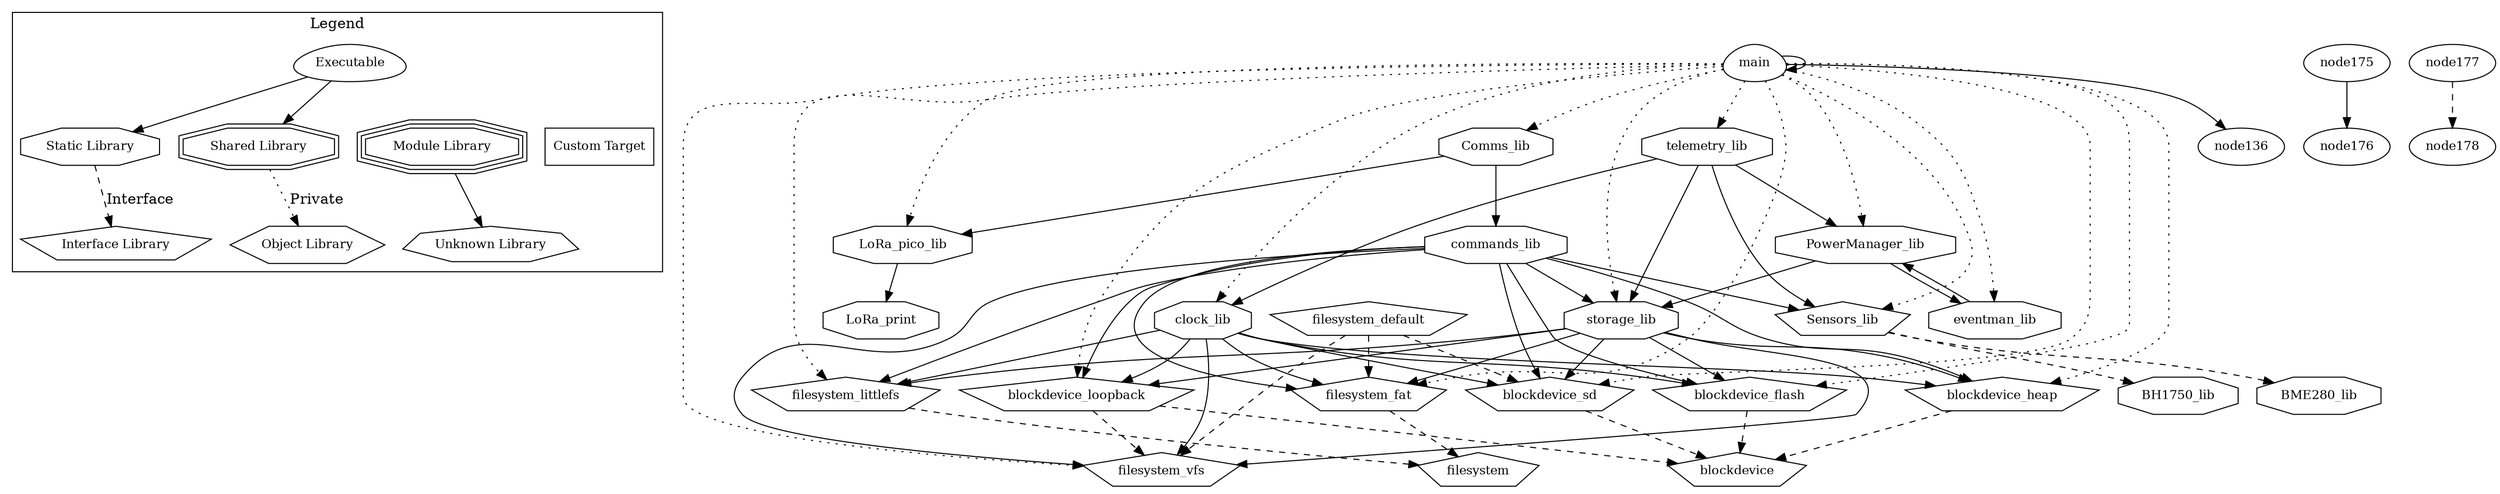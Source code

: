 digraph "main" {
node [
  fontsize = "12"
];
subgraph clusterLegend {
  label = "Legend";
  color = black;
  edge [ style = invis ];
  legendNode0 [ label = "Executable", shape = egg ];
  legendNode1 [ label = "Static Library", shape = octagon ];
  legendNode2 [ label = "Shared Library", shape = doubleoctagon ];
  legendNode3 [ label = "Module Library", shape = tripleoctagon ];
  legendNode4 [ label = "Interface Library", shape = pentagon ];
  legendNode5 [ label = "Object Library", shape = hexagon ];
  legendNode6 [ label = "Unknown Library", shape = septagon ];
  legendNode7 [ label = "Custom Target", shape = box ];
  legendNode0 -> legendNode1 [ style = solid ];
  legendNode0 -> legendNode2 [ style = solid ];
  legendNode0 -> legendNode3;
  legendNode1 -> legendNode4 [ label = "Interface", style = dashed ];
  legendNode2 -> legendNode5 [ label = "Private", style = dotted ];
  legendNode3 -> legendNode6 [ style = solid ];
  legendNode0 -> legendNode7;
}
    "node0" [ label = "BH1750_lib", shape = octagon ];
    "node142" [ label = "BME280_lib", shape = octagon ];
    "node143" [ label = "Comms_lib", shape = octagon ];
    "node144" [ label = "LoRa_pico_lib", shape = octagon ];
    "node145" [ label = "LoRa_print", shape = octagon ];
    "node150" [ label = "commands_lib", shape = octagon ];
    "node151" [ label = "Sensors_lib", shape = pentagon ];
    "node152" [ label = "blockdevice_flash", shape = pentagon ];
    "node153" [ label = "blockdevice", shape = pentagon ];
    "node161" [ label = "blockdevice_heap", shape = pentagon ];
    "node162" [ label = "blockdevice_loopback", shape = pentagon ];
    "node163" [ label = "filesystem_vfs", shape = pentagon ];
    "node164" [ label = "blockdevice_sd", shape = pentagon ];
    "node165" [ label = "filesystem_fat", shape = pentagon ];
    "node166" [ label = "filesystem", shape = pentagon ];
    "node167" [ label = "filesystem_littlefs", shape = pentagon ];
    "node168" [ label = "storage_lib", shape = octagon ];
    "node169" [ label = "PowerManager_lib", shape = octagon ];
    "node170" [ label = "eventman_lib", shape = octagon ];
    "node174" [ label = "clock_lib", shape = octagon ];
    "node188" [ label = "filesystem_default", shape = pentagon ];
    "node195" [ label = "main", shape = egg ];
    "node197" [ label = "telemetry_lib", shape = octagon ];
    "node144" -> "node145"  // LoRa_pico_lib -> LoRa_print
    "node143" -> "node144"  // Comms_lib -> LoRa_pico_lib
    "node151" -> "node0" [ style = dashed ] // Sensors_lib -> BH1750_lib
    "node151" -> "node142" [ style = dashed ] // Sensors_lib -> BME280_lib
    "node150" -> "node151"  // commands_lib -> Sensors_lib
    "node152" -> "node153" [ style = dashed ] // blockdevice_flash -> blockdevice
    "node150" -> "node152"  // commands_lib -> blockdevice_flash
    "node161" -> "node153" [ style = dashed ] // blockdevice_heap -> blockdevice
    "node150" -> "node161"  // commands_lib -> blockdevice_heap
    "node162" -> "node153" [ style = dashed ] // blockdevice_loopback -> blockdevice
    "node162" -> "node163" [ style = dashed ] // blockdevice_loopback -> filesystem_vfs
    "node150" -> "node162"  // commands_lib -> blockdevice_loopback
    "node164" -> "node153" [ style = dashed ] // blockdevice_sd -> blockdevice
    "node150" -> "node164"  // commands_lib -> blockdevice_sd
    "node165" -> "node166" [ style = dashed ] // filesystem_fat -> filesystem
    "node150" -> "node165"  // commands_lib -> filesystem_fat
    "node167" -> "node166" [ style = dashed ] // filesystem_littlefs -> filesystem
    "node150" -> "node167"  // commands_lib -> filesystem_littlefs
    "node150" -> "node163"  // commands_lib -> filesystem_vfs
    "node168" -> "node152"  // storage_lib -> blockdevice_flash
    "node168" -> "node161"  // storage_lib -> blockdevice_heap
    "node168" -> "node162"  // storage_lib -> blockdevice_loopback
    "node168" -> "node164"  // storage_lib -> blockdevice_sd
    "node168" -> "node165"  // storage_lib -> filesystem_fat
    "node168" -> "node167"  // storage_lib -> filesystem_littlefs
    "node168" -> "node163"  // storage_lib -> filesystem_vfs
    "node150" -> "node168"  // commands_lib -> storage_lib
    "node143" -> "node150"  // Comms_lib -> commands_lib
    "node170" -> "node169"  // eventman_lib -> PowerManager_lib
    "node169" -> "node170"  // PowerManager_lib -> eventman_lib
    "node169" -> "node168"  // PowerManager_lib -> storage_lib
    "node174" -> "node152"  // clock_lib -> blockdevice_flash
    "node174" -> "node161"  // clock_lib -> blockdevice_heap
    "node174" -> "node162"  // clock_lib -> blockdevice_loopback
    "node174" -> "node164"  // clock_lib -> blockdevice_sd
    "node174" -> "node165"  // clock_lib -> filesystem_fat
    "node174" -> "node167"  // clock_lib -> filesystem_littlefs
    "node174" -> "node163"  // clock_lib -> filesystem_vfs
    "node175" -> "node176"  // cmsis_core -> cmsis_core_headers
    "node177" -> "node178" [ style = dashed ] // cybt_shared_bus -> cybt_shared_bus_headers
    "node188" -> "node164" [ style = dashed ] // filesystem_default -> blockdevice_sd
    "node188" -> "node165" [ style = dashed ] // filesystem_default -> filesystem_fat
    "node188" -> "node163" [ style = dashed ] // filesystem_default -> filesystem_vfs
    "node195" -> "node143" [ style = dotted ] // main -> Comms_lib
    "node195" -> "node144" [ style = dotted ] // main -> LoRa_pico_lib
    "node195" -> "node169" [ style = dotted ] // main -> PowerManager_lib
    "node195" -> "node151" [ style = dotted ] // main -> Sensors_lib
    "node195" -> "node152" [ style = dotted ] // main -> blockdevice_flash
    "node195" -> "node161" [ style = dotted ] // main -> blockdevice_heap
    "node195" -> "node162" [ style = dotted ] // main -> blockdevice_loopback
    "node195" -> "node164" [ style = dotted ] // main -> blockdevice_sd
    "node195" -> "node174" [ style = dotted ] // main -> clock_lib
    "node195" -> "node170" [ style = dotted ] // main -> eventman_lib
    "node195" -> "node165" [ style = dotted ] // main -> filesystem_fat
    "node195" -> "node167" [ style = dotted ] // main -> filesystem_littlefs
    "node195" -> "node163" [ style = dotted ] // main -> filesystem_vfs
    "node195" -> "node195"  // main -> main
    "node195" -> "node136"  // main -> picotool
    "node195" -> "node168" [ style = dotted ] // main -> storage_lib
    "node197" -> "node169"  // telemetry_lib -> PowerManager_lib
    "node197" -> "node151"  // telemetry_lib -> Sensors_lib
    "node197" -> "node174"  // telemetry_lib -> clock_lib
    "node197" -> "node168"  // telemetry_lib -> storage_lib
    "node195" -> "node197" [ style = dotted ] // main -> telemetry_lib
}